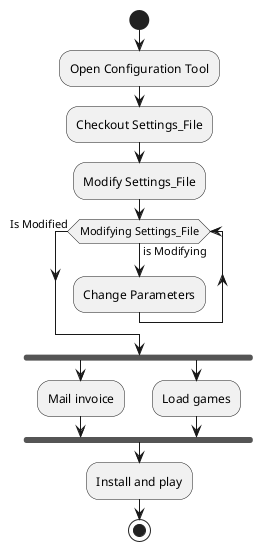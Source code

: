 Activity Diagram

@startuml Config

    scale 1

    start
        :Open Configuration Tool;
        :Checkout Settings_File;
        :Modify Settings_File;
        while (Modifying Settings_File) is (is Modifying)
        :Change Parameters;
        endwhile (Is Modified)
        fork
        :Mail invoice;
        fork again
        :Load games;
        end fork
        :Install and play;
    stop

@enduml